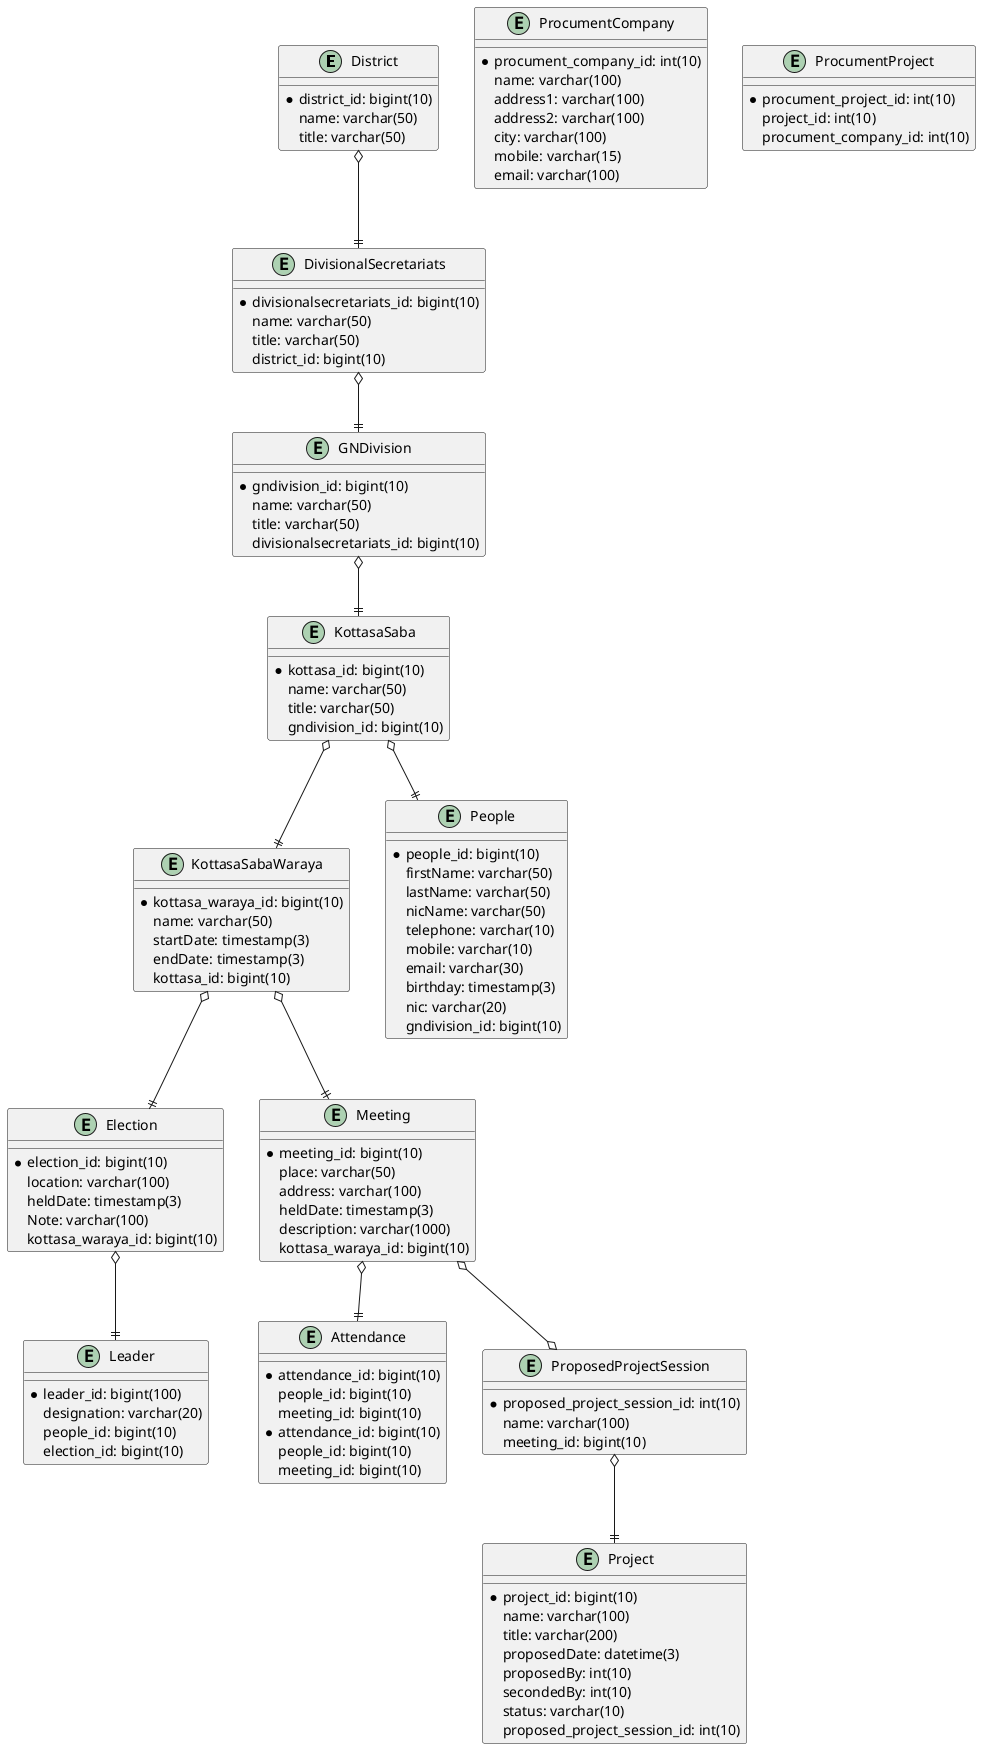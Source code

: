 @startuml

' Core Data Model

entity District {
    *district_id: bigint(10)
    name: varchar(50)
    title: varchar(50)
}

entity DivisionalSecretariats {
    *divisionalsecretariats_id: bigint(10)
    name: varchar(50)
    title: varchar(50)
    district_id: bigint(10)
} 


entity GNDivision {
    *gndivision_id: bigint(10)
    name: varchar(50)
    title: varchar(50)
    divisionalsecretariats_id: bigint(10)
}

entity KottasaSaba {
    *kottasa_id: bigint(10)
    name: varchar(50)
    title: varchar(50)
    gndivision_id: bigint(10)
}

entity KottasaSabaWaraya {
    *kottasa_waraya_id: bigint(10)
    name: varchar(50)
    startDate: timestamp(3)
    endDate: timestamp(3)
    kottasa_id: bigint(10)
}

entity People {
    *people_id: bigint(10)
    firstName: varchar(50)
    lastName: varchar(50)
    nicName: varchar(50)
    telephone: varchar(10)
    mobile: varchar(10)
    email: varchar(30)
    birthday: timestamp(3)
    nic: varchar(20)
    gndivision_id: bigint(10)

}


entity Election {
    *election_id: bigint(10)
    location: varchar(100)
    heldDate: timestamp(3)
    Note: varchar(100)
    kottasa_waraya_id: bigint(10)
}

entity Leader {
    *leader_id: bigint(100)
    designation: varchar(20)
    people_id: bigint(10)
    election_id: bigint(10)
}

entity Meeting {
    *meeting_id: bigint(10)
    place: varchar(50)
    address: varchar(100)
    heldDate: timestamp(3)
    description: varchar(1000)
    kottasa_waraya_id: bigint(10)
}

entity Attendance {
    *attendance_id: bigint(10)
    people_id: bigint(10)
    meeting_id: bigint(10)
}

' Project Data Model

entity ProposedProjectSession {
    *proposed_project_session_id: int(10)
    name: varchar(100)
    meeting_id: bigint(10)
}

entity Project {
    *project_id: bigint(10)
    name: varchar(100)
    title: varchar(200)
    proposedDate: datetime(3)
    proposedBy: int(10)
    secondedBy: int(10)
    status: varchar(10)
    proposed_project_session_id: int(10)
}

entity ProcumentCompany {
    *procument_company_id: int(10)
    name: varchar(100)
    address1: varchar(100)
    address2: varchar(100)
    city: varchar(100)
    mobile: varchar(15)
    email: varchar(100)
}

entity ProcumentProject {
    *procument_project_id: int(10)
    project_id: int(10)
    procument_company_id: int(10)
}

entity Attendance {
    *attendance_id: bigint(10)
    people_id: bigint(10)
    meeting_id: bigint(10)
}



District o--|| DivisionalSecretariats
DivisionalSecretariats o--|| GNDivision
GNDivision o--|| KottasaSaba
KottasaSaba o--|| People
KottasaSaba o--|| KottasaSabaWaraya
KottasaSabaWaraya o--|| Election
Election o--|| Leader
KottasaSabaWaraya o--|| Meeting
Meeting o--|| Attendance

Meeting o--o ProposedProjectSession
ProposedProjectSession o--|| Project 

@endum